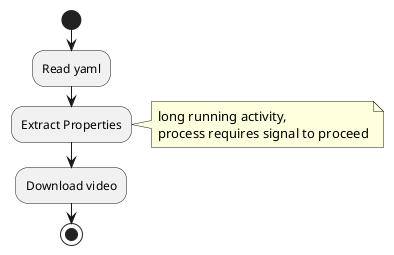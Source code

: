 @startuml overview
start
:Read yaml;
:Extract Properties;
note right
  long running activity,
  process requires signal to proceed
end note
:Download video;
stop
@enduml